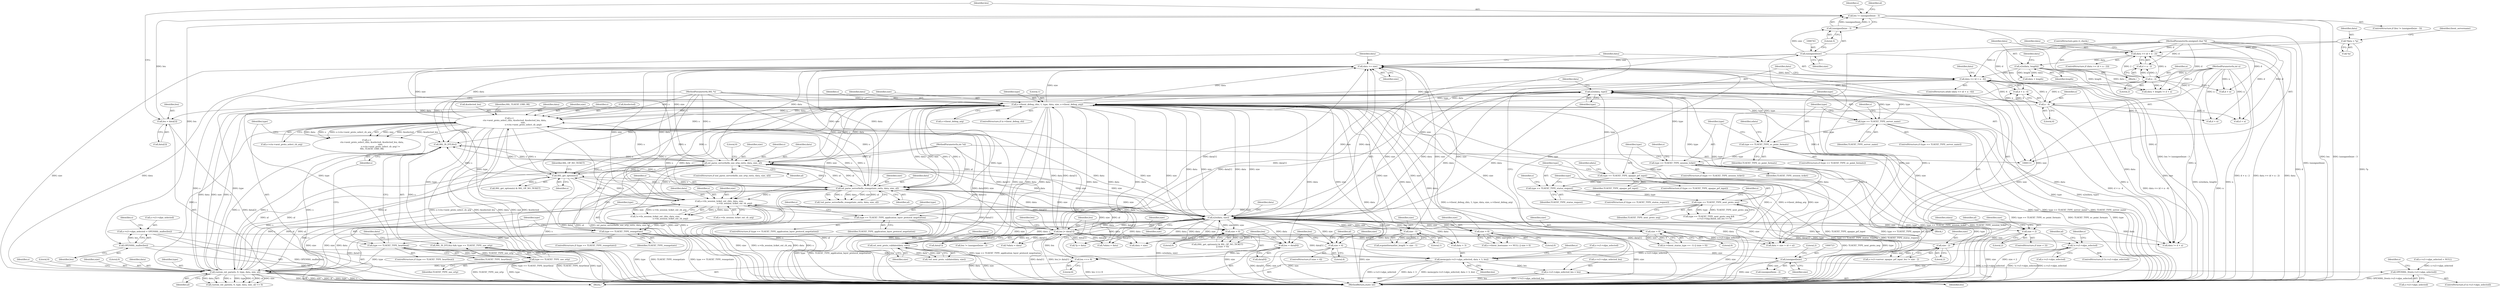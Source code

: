 digraph "1_openssl_a004e72b95835136d3f1ea90517f706c24c03da7_4@pointer" {
"1000765" [label="(Call,s->s3->alpn_selected = OPENSSL_malloc(len))"];
"1000771" [label="(Call,OPENSSL_malloc(len))"];
"1000739" [label="(Call,len != (unsigned)size - 3)"];
"1000733" [label="(Call,len = data[2])"];
"1000231" [label="(Call,s->tlsext_debug_cb(s, 1, type, data, size, s->tlsext_debug_arg))"];
"1000616" [label="(Call,s->\n                ctx->next_proto_select_cb(s, &selected, &selected_len, data,\n                                          size,\n                                          s->ctx->next_proto_select_cb_arg))"];
"1000869" [label="(Call,ssl_parse_serverhello_use_srtp_ext(s, data, size, al))"];
"1000862" [label="(Call,SSL_IS_DTLS(s))"];
"1000415" [label="(Call,SSL_get_options(s))"];
"1000812" [label="(Call,ssl_parse_serverhello_renegotiate_ext(s, data, size, al))"];
"1000879" [label="(Call,custom_ext_parse(s, 0, type, data, size, al))"];
"1000114" [label="(MethodParameterIn,SSL *s)"];
"1000864" [label="(Call,type == TLSEXT_TYPE_use_srtp)"];
"1000824" [label="(Call,type == TLSEXT_TYPE_heartbeat)"];
"1000806" [label="(Call,type == TLSEXT_TYPE_renegotiate)"];
"1000675" [label="(Call,type == TLSEXT_TYPE_application_layer_protocol_negotiation)"];
"1000572" [label="(Call,type == TLSEXT_TYPE_next_proto_neg)"];
"1000542" [label="(Call,type == TLSEXT_TYPE_status_request)"];
"1000435" [label="(Call,type == TLSEXT_TYPE_opaque_prf_input)"];
"1000388" [label="(Call,type == TLSEXT_TYPE_session_ticket)"];
"1000267" [label="(Call,type == TLSEXT_TYPE_ec_point_formats)"];
"1000241" [label="(Call,type == TLSEXT_TYPE_server_name)"];
"1000212" [label="(Call,n2s(data, type))"];
"1000204" [label="(Call,data <= (d + n - 4))"];
"1000889" [label="(Call,data += size)"];
"1000284" [label="(Call,size - 1)"];
"1000215" [label="(Call,n2s(data, size))"];
"1000713" [label="(Call,len |= data[1])"];
"1000710" [label="(Call,len <<= 8)"];
"1000705" [label="(Call,len = data[0])"];
"1000252" [label="(Call,size > 0)"];
"1000742" [label="(Call,(unsigned)size)"];
"1000722" [label="(Call,(unsigned)size)"];
"1000695" [label="(Call,size < 4)"];
"1000398" [label="(Call,s->tls_session_ticket_ext_cb(s, data, size,\n                                              s->tls_session_ticket_ext_cb_arg))"];
"1000554" [label="(Call,size > 0)"];
"1000418" [label="(Call,size > 0)"];
"1000468" [label="(Call,size - 2)"];
"1000444" [label="(Call,size < 2)"];
"1000185" [label="(Call,n2s(data, length))"];
"1000177" [label="(Call,data >= (d + n - 2))"];
"1000124" [label="(Call,*data = *p)"];
"1000116" [label="(MethodParameterIn,unsigned char *d)"];
"1000181" [label="(Call,n - 2)"];
"1000117" [label="(MethodParameterIn,int n)"];
"1000208" [label="(Call,n - 4)"];
"1000118" [label="(MethodParameterIn,int *al)"];
"1000604" [label="(Call,ssl_next_proto_validate(data, size))"];
"1000741" [label="(Call,(unsigned)size - 3)"];
"1000774" [label="(Call,!s->s3->alpn_selected)"];
"1000787" [label="(Call,memcpy(s->s3->alpn_selected, data + 3, len))"];
"1000759" [label="(Call,OPENSSL_free(s->s3->alpn_selected))"];
"1000797" [label="(Call,s->s3->alpn_selected_len = len)"];
"1000203" [label="(ControlStructure,while (data <= (d + n - 4)))"];
"1000830" [label="(Identifier,data)"];
"1000468" [label="(Call,size - 2)"];
"1000571" [label="(Call,type == TLSEXT_TYPE_next_proto_neg &&\n                 s->s3->tmp.finish_md_len == 0)"];
"1000246" [label="(Call,s->tlsext_hostname == NULL || size > 0)"];
"1000739" [label="(Call,len != (unsigned)size - 3)"];
"1000616" [label="(Call,s->\n                ctx->next_proto_select_cb(s, &selected, &selected_len, data,\n                                          size,\n                                          s->ctx->next_proto_select_cb_arg))"];
"1000861" [label="(Call,SSL_IS_DTLS(s) && type == TLSEXT_TYPE_use_srtp)"];
"1000232" [label="(Identifier,s)"];
"1000808" [label="(Identifier,TLSEXT_TYPE_renegotiate)"];
"1000415" [label="(Call,SSL_get_options(s))"];
"1000733" [label="(Call,len = data[2])"];
"1000885" [label="(Identifier,al)"];
"1000777" [label="(Identifier,s)"];
"1000555" [label="(Identifier,size)"];
"1000252" [label="(Call,size > 0)"];
"1000878" [label="(Call,custom_ext_parse(s, 0, type, data, size, al) <= 0)"];
"1000872" [label="(Identifier,size)"];
"1000798" [label="(Call,s->s3->alpn_selected_len)"];
"1000126" [label="(Call,*p)"];
"1000204" [label="(Call,data <= (d + n - 4))"];
"1000213" [label="(Identifier,data)"];
"1000417" [label="(Identifier,SSL_OP_NO_TICKET)"];
"1000715" [label="(Call,data[1])"];
"1000676" [label="(Identifier,type)"];
"1000243" [label="(Identifier,TLSEXT_TYPE_server_name)"];
"1000215" [label="(Call,n2s(data, size))"];
"1000389" [label="(Identifier,type)"];
"1000745" [label="(Literal,3)"];
"1000282" [label="(Call,ecpointformatlist_length != size - 1)"];
"1000766" [label="(Call,s->s3->alpn_selected)"];
"1000470" [label="(Literal,2)"];
"1000797" [label="(Call,s->s3->alpn_selected_len = len)"];
"1000866" [label="(Identifier,TLSEXT_TYPE_use_srtp)"];
"1000455" [label="(Identifier,sdata)"];
"1000868" [label="(ControlStructure,if (ssl_parse_serverhello_use_srtp_ext(s, data, size, al)))"];
"1000572" [label="(Call,type == TLSEXT_TYPE_next_proto_neg)"];
"1000390" [label="(Identifier,TLSEXT_TYPE_session_ticket)"];
"1000719" [label="(Call,len != (unsigned)size - 2)"];
"1000397" [label="(Call,!s->tls_session_ticket_ext_cb(s, data, size,\n                                              s->tls_session_ticket_ext_cb_arg))"];
"1000604" [label="(Call,ssl_next_proto_validate(data, size))"];
"1000713" [label="(Call,len |= data[1])"];
"1000775" [label="(Call,s->s3->alpn_selected)"];
"1000446" [label="(Literal,2)"];
"1000793" [label="(Call,data + 3)"];
"1000891" [label="(Identifier,size)"];
"1000462" [label="(Call,s->s3->server_opaque_prf_input_len != size - 2)"];
"1000547" [label="(Call,(s->tlsext_status_type == -1) || (size > 0))"];
"1000269" [label="(Identifier,TLSEXT_TYPE_ec_point_formats)"];
"1000620" [label="(Call,&selected_len)"];
"1000268" [label="(Identifier,type)"];
"1000721" [label="(Call,(unsigned)size - 2)"];
"1000744" [label="(Identifier,size)"];
"1000114" [label="(MethodParameterIn,SSL *s)"];
"1000714" [label="(Identifier,len)"];
"1000550" [label="(Identifier,s)"];
"1000995" [label="(MethodReturn,static int)"];
"1000183" [label="(Literal,2)"];
"1000284" [label="(Call,size - 1)"];
"1000823" [label="(ControlStructure,if (type == TLSEXT_TYPE_heartbeat))"];
"1000889" [label="(Call,data += size)"];
"1000880" [label="(Identifier,s)"];
"1000712" [label="(Literal,8)"];
"1000176" [label="(ControlStructure,if (data >= (d + n - 2)))"];
"1000815" [label="(Identifier,size)"];
"1000740" [label="(Identifier,len)"];
"1000806" [label="(Call,type == TLSEXT_TYPE_renegotiate)"];
"1000574" [label="(Identifier,TLSEXT_TYPE_next_proto_neg)"];
"1000814" [label="(Identifier,data)"];
"1000206" [label="(Call,d + n - 4)"];
"1000811" [label="(Call,!ssl_parse_serverhello_renegotiate_ext(s, data, size, al))"];
"1000402" [label="(Call,s->tls_session_ticket_ext_cb_arg)"];
"1000400" [label="(Identifier,data)"];
"1000223" [label="(Call,d + n)"];
"1000707" [label="(Call,data[0])"];
"1000440" [label="(Call,*sdata = data)"];
"1000864" [label="(Call,type == TLSEXT_TYPE_use_srtp)"];
"1000235" [label="(Identifier,data)"];
"1000395" [label="(Identifier,s)"];
"1000742" [label="(Call,(unsigned)size)"];
"1000870" [label="(Identifier,s)"];
"1000125" [label="(Identifier,data)"];
"1000237" [label="(Call,s->tlsext_debug_arg)"];
"1000684" [label="(Identifier,s)"];
"1000221" [label="(Identifier,data)"];
"1000543" [label="(Identifier,type)"];
"1000179" [label="(Call,d + n - 2)"];
"1000768" [label="(Identifier,s)"];
"1000273" [label="(Identifier,sdata)"];
"1000629" [label="(Identifier,SSL_TLSEXT_ERR_OK)"];
"1000387" [label="(ControlStructure,if (type == TLSEXT_TYPE_session_ticket))"];
"1000701" [label="(Identifier,al)"];
"1000119" [label="(Block,)"];
"1000124" [label="(Call,*data = *p)"];
"1000469" [label="(Identifier,size)"];
"1000725" [label="(Literal,2)"];
"1000177" [label="(Call,data >= (d + n - 2))"];
"1000220" [label="(Call,data + size)"];
"1000434" [label="(ControlStructure,if (type == TLSEXT_TYPE_opaque_prf_input))"];
"1000388" [label="(Call,type == TLSEXT_TYPE_session_ticket)"];
"1000249" [label="(Identifier,s)"];
"1000217" [label="(Identifier,size)"];
"1000695" [label="(Call,size < 4)"];
"1000435" [label="(Call,type == TLSEXT_TYPE_opaque_prf_input)"];
"1000759" [label="(Call,OPENSSL_free(s->s3->alpn_selected))"];
"1000181" [label="(Call,n - 2)"];
"1000894" [label="(Identifier,data)"];
"1000890" [label="(Identifier,data)"];
"1000542" [label="(Call,type == TLSEXT_TYPE_status_request)"];
"1000869" [label="(Call,ssl_parse_serverhello_use_srtp_ext(s, data, size, al))"];
"1000773" [label="(ControlStructure,if (!s->s3->alpn_selected))"];
"1000862" [label="(Call,SSL_IS_DTLS(s))"];
"1000774" [label="(Call,!s->s3->alpn_selected)"];
"1000236" [label="(Identifier,size)"];
"1000286" [label="(Literal,1)"];
"1000267" [label="(Call,type == TLSEXT_TYPE_ec_point_formats)"];
"1000741" [label="(Call,(unsigned)size - 3)"];
"1000443" [label="(ControlStructure,if (size < 2))"];
"1000603" [label="(Call,!ssl_next_proto_validate(data, size))"];
"1000418" [label="(Call,size > 0)"];
"1000886" [label="(Literal,0)"];
"1000807" [label="(Identifier,type)"];
"1000191" [label="(Identifier,data)"];
"1000622" [label="(Identifier,data)"];
"1000450" [label="(Identifier,al)"];
"1000738" [label="(ControlStructure,if (len != (unsigned)size - 3))"];
"1000210" [label="(Literal,4)"];
"1000219" [label="(Call,data + size > (d + n))"];
"1000399" [label="(Identifier,s)"];
"1000760" [label="(Call,s->s3->alpn_selected)"];
"1000623" [label="(Identifier,size)"];
"1000816" [label="(Identifier,al)"];
"1000825" [label="(Identifier,type)"];
"1000710" [label="(Call,len <<= 8)"];
"1000116" [label="(MethodParameterIn,unsigned char *d)"];
"1000285" [label="(Identifier,size)"];
"1000765" [label="(Call,s->s3->alpn_selected = OPENSSL_malloc(len))"];
"1000705" [label="(Call,len = data[0])"];
"1000674" [label="(ControlStructure,if (type == TLSEXT_TYPE_application_layer_protocol_negotiation))"];
"1000401" [label="(Identifier,size)"];
"1000398" [label="(Call,s->tls_session_ticket_ext_cb(s, data, size,\n                                              s->tls_session_ticket_ext_cb_arg))"];
"1000184" [label="(ControlStructure,goto ri_check;)"];
"1000871" [label="(Identifier,data)"];
"1000231" [label="(Call,s->tlsext_debug_cb(s, 1, type, data, size, s->tlsext_debug_arg))"];
"1000893" [label="(Call,data != d + n)"];
"1000675" [label="(Call,type == TLSEXT_TYPE_application_layer_protocol_negotiation)"];
"1000722" [label="(Call,(unsigned)size)"];
"1000208" [label="(Call,n - 4)"];
"1000884" [label="(Identifier,size)"];
"1000254" [label="(Literal,0)"];
"1000437" [label="(Identifier,TLSEXT_TYPE_opaque_prf_input)"];
"1000234" [label="(Identifier,type)"];
"1000790" [label="(Identifier,s)"];
"1000756" [label="(Identifier,s)"];
"1000117" [label="(MethodParameterIn,int n)"];
"1000182" [label="(Identifier,n)"];
"1000211" [label="(Block,)"];
"1000209" [label="(Identifier,n)"];
"1000881" [label="(Literal,0)"];
"1000414" [label="(Call,SSL_get_options(s) & SSL_OP_NO_TICKET)"];
"1000875" [label="(Literal,0)"];
"1000697" [label="(Literal,4)"];
"1000606" [label="(Identifier,size)"];
"1000617" [label="(Identifier,s)"];
"1000419" [label="(Identifier,size)"];
"1000579" [label="(Identifier,s)"];
"1000118" [label="(MethodParameterIn,int *al)"];
"1000544" [label="(Identifier,TLSEXT_TYPE_status_request)"];
"1000803" [label="(Identifier,len)"];
"1000735" [label="(Call,data[2])"];
"1000678" [label="(Block,)"];
"1000193" [label="(Call,d + n)"];
"1000883" [label="(Identifier,data)"];
"1000186" [label="(Identifier,data)"];
"1000771" [label="(Call,OPENSSL_malloc(len))"];
"1000556" [label="(Literal,0)"];
"1000205" [label="(Identifier,data)"];
"1000190" [label="(Call,data + length)"];
"1000178" [label="(Identifier,data)"];
"1000624" [label="(Call,s->ctx->next_proto_select_cb_arg)"];
"1000824" [label="(Call,type == TLSEXT_TYPE_heartbeat)"];
"1000805" [label="(ControlStructure,if (type == TLSEXT_TYPE_renegotiate))"];
"1000706" [label="(Identifier,len)"];
"1000216" [label="(Identifier,data)"];
"1000233" [label="(Literal,1)"];
"1000130" [label="(Identifier,tlsext_servername)"];
"1000720" [label="(Identifier,len)"];
"1000444" [label="(Call,size < 2)"];
"1000863" [label="(Identifier,s)"];
"1000554" [label="(Call,size > 0)"];
"1000826" [label="(Identifier,TLSEXT_TYPE_heartbeat)"];
"1000961" [label="(Call,*p = data)"];
"1000787" [label="(Call,memcpy(s->s3->alpn_selected, data + 3, len))"];
"1000240" [label="(ControlStructure,if (type == TLSEXT_TYPE_server_name))"];
"1000161" [label="(Call,s->s3->alpn_selected = NULL)"];
"1000605" [label="(Identifier,data)"];
"1000416" [label="(Identifier,s)"];
"1000185" [label="(Call,n2s(data, length))"];
"1000441" [label="(Identifier,sdata)"];
"1000865" [label="(Identifier,type)"];
"1000724" [label="(Identifier,size)"];
"1000573" [label="(Identifier,type)"];
"1000812" [label="(Call,ssl_parse_serverhello_renegotiate_ext(s, data, size, al))"];
"1000242" [label="(Identifier,type)"];
"1000189" [label="(Call,data + length != d + n)"];
"1000800" [label="(Identifier,s)"];
"1000749" [label="(Identifier,al)"];
"1000227" [label="(ControlStructure,if (s->tlsext_debug_cb))"];
"1000241" [label="(Call,type == TLSEXT_TYPE_server_name)"];
"1000711" [label="(Identifier,len)"];
"1000882" [label="(Identifier,type)"];
"1000541" [label="(ControlStructure,if (type == TLSEXT_TYPE_status_request))"];
"1000615" [label="(Call,s->\n                ctx->next_proto_select_cb(s, &selected, &selected_len, data,\n                                          size,\n                                          s->ctx->next_proto_select_cb_arg) !=\n                SSL_TLSEXT_ERR_OK)"];
"1000212" [label="(Call,n2s(data, type))"];
"1000677" [label="(Identifier,TLSEXT_TYPE_application_layer_protocol_negotiation)"];
"1000253" [label="(Identifier,size)"];
"1000413" [label="(Call,(SSL_get_options(s) & SSL_OP_NO_TICKET)\n                || (size > 0))"];
"1000694" [label="(ControlStructure,if (size < 4))"];
"1000813" [label="(Identifier,s)"];
"1000272" [label="(Call,*sdata = data)"];
"1000879" [label="(Call,custom_ext_parse(s, 0, type, data, size, al))"];
"1000734" [label="(Identifier,len)"];
"1000618" [label="(Call,&selected)"];
"1000445" [label="(Identifier,size)"];
"1000783" [label="(Identifier,al)"];
"1000753" [label="(ControlStructure,if (s->s3->alpn_selected))"];
"1000873" [label="(Identifier,al)"];
"1000266" [label="(ControlStructure,if (type == TLSEXT_TYPE_ec_point_formats))"];
"1000214" [label="(Identifier,type)"];
"1000895" [label="(Call,d + n)"];
"1000696" [label="(Identifier,size)"];
"1000772" [label="(Identifier,len)"];
"1000420" [label="(Literal,0)"];
"1000187" [label="(Identifier,length)"];
"1000796" [label="(Identifier,len)"];
"1000436" [label="(Identifier,type)"];
"1000788" [label="(Call,s->s3->alpn_selected)"];
"1000765" -> "1000678"  [label="AST: "];
"1000765" -> "1000771"  [label="CFG: "];
"1000766" -> "1000765"  [label="AST: "];
"1000771" -> "1000765"  [label="AST: "];
"1000777" -> "1000765"  [label="CFG: "];
"1000765" -> "1000995"  [label="DDG: OPENSSL_malloc(len)"];
"1000771" -> "1000765"  [label="DDG: len"];
"1000765" -> "1000774"  [label="DDG: s->s3->alpn_selected"];
"1000771" -> "1000772"  [label="CFG: "];
"1000772" -> "1000771"  [label="AST: "];
"1000771" -> "1000995"  [label="DDG: len"];
"1000739" -> "1000771"  [label="DDG: len"];
"1000771" -> "1000787"  [label="DDG: len"];
"1000739" -> "1000738"  [label="AST: "];
"1000739" -> "1000741"  [label="CFG: "];
"1000740" -> "1000739"  [label="AST: "];
"1000741" -> "1000739"  [label="AST: "];
"1000749" -> "1000739"  [label="CFG: "];
"1000756" -> "1000739"  [label="CFG: "];
"1000739" -> "1000995"  [label="DDG: len != (unsigned)size - 3"];
"1000739" -> "1000995"  [label="DDG: len"];
"1000739" -> "1000995"  [label="DDG: (unsigned)size - 3"];
"1000733" -> "1000739"  [label="DDG: len"];
"1000741" -> "1000739"  [label="DDG: (unsigned)size"];
"1000741" -> "1000739"  [label="DDG: 3"];
"1000733" -> "1000678"  [label="AST: "];
"1000733" -> "1000735"  [label="CFG: "];
"1000734" -> "1000733"  [label="AST: "];
"1000735" -> "1000733"  [label="AST: "];
"1000740" -> "1000733"  [label="CFG: "];
"1000733" -> "1000995"  [label="DDG: data[2]"];
"1000231" -> "1000733"  [label="DDG: data"];
"1000231" -> "1000227"  [label="AST: "];
"1000231" -> "1000237"  [label="CFG: "];
"1000232" -> "1000231"  [label="AST: "];
"1000233" -> "1000231"  [label="AST: "];
"1000234" -> "1000231"  [label="AST: "];
"1000235" -> "1000231"  [label="AST: "];
"1000236" -> "1000231"  [label="AST: "];
"1000237" -> "1000231"  [label="AST: "];
"1000242" -> "1000231"  [label="CFG: "];
"1000231" -> "1000995"  [label="DDG: s->tlsext_debug_arg"];
"1000231" -> "1000995"  [label="DDG: size"];
"1000231" -> "1000995"  [label="DDG: data"];
"1000231" -> "1000995"  [label="DDG: s->tlsext_debug_cb(s, 1, type, data, size, s->tlsext_debug_arg)"];
"1000231" -> "1000995"  [label="DDG: s"];
"1000231" -> "1000204"  [label="DDG: data"];
"1000231" -> "1000212"  [label="DDG: data"];
"1000231" -> "1000215"  [label="DDG: data"];
"1000231" -> "1000215"  [label="DDG: size"];
"1000231" -> "1000219"  [label="DDG: data"];
"1000231" -> "1000220"  [label="DDG: data"];
"1000616" -> "1000231"  [label="DDG: s"];
"1000869" -> "1000231"  [label="DDG: s"];
"1000415" -> "1000231"  [label="DDG: s"];
"1000812" -> "1000231"  [label="DDG: s"];
"1000879" -> "1000231"  [label="DDG: s"];
"1000114" -> "1000231"  [label="DDG: s"];
"1000212" -> "1000231"  [label="DDG: type"];
"1000713" -> "1000231"  [label="DDG: data[1]"];
"1000215" -> "1000231"  [label="DDG: data"];
"1000215" -> "1000231"  [label="DDG: size"];
"1000231" -> "1000241"  [label="DDG: type"];
"1000231" -> "1000252"  [label="DDG: size"];
"1000231" -> "1000272"  [label="DDG: data"];
"1000231" -> "1000284"  [label="DDG: size"];
"1000231" -> "1000398"  [label="DDG: s"];
"1000231" -> "1000398"  [label="DDG: data"];
"1000231" -> "1000398"  [label="DDG: size"];
"1000231" -> "1000415"  [label="DDG: s"];
"1000231" -> "1000418"  [label="DDG: size"];
"1000231" -> "1000440"  [label="DDG: data"];
"1000231" -> "1000444"  [label="DDG: size"];
"1000231" -> "1000554"  [label="DDG: size"];
"1000231" -> "1000604"  [label="DDG: data"];
"1000231" -> "1000604"  [label="DDG: size"];
"1000231" -> "1000616"  [label="DDG: s"];
"1000231" -> "1000616"  [label="DDG: data"];
"1000231" -> "1000695"  [label="DDG: size"];
"1000231" -> "1000705"  [label="DDG: data"];
"1000231" -> "1000713"  [label="DDG: data"];
"1000231" -> "1000787"  [label="DDG: data"];
"1000231" -> "1000793"  [label="DDG: data"];
"1000231" -> "1000812"  [label="DDG: s"];
"1000231" -> "1000812"  [label="DDG: data"];
"1000231" -> "1000812"  [label="DDG: size"];
"1000231" -> "1000862"  [label="DDG: s"];
"1000231" -> "1000869"  [label="DDG: data"];
"1000231" -> "1000869"  [label="DDG: size"];
"1000231" -> "1000879"  [label="DDG: data"];
"1000231" -> "1000879"  [label="DDG: size"];
"1000231" -> "1000889"  [label="DDG: size"];
"1000231" -> "1000889"  [label="DDG: data"];
"1000231" -> "1000893"  [label="DDG: data"];
"1000231" -> "1000961"  [label="DDG: data"];
"1000616" -> "1000615"  [label="AST: "];
"1000616" -> "1000624"  [label="CFG: "];
"1000617" -> "1000616"  [label="AST: "];
"1000618" -> "1000616"  [label="AST: "];
"1000620" -> "1000616"  [label="AST: "];
"1000622" -> "1000616"  [label="AST: "];
"1000623" -> "1000616"  [label="AST: "];
"1000624" -> "1000616"  [label="AST: "];
"1000629" -> "1000616"  [label="CFG: "];
"1000616" -> "1000995"  [label="DDG: data"];
"1000616" -> "1000995"  [label="DDG: size"];
"1000616" -> "1000995"  [label="DDG: &selected"];
"1000616" -> "1000995"  [label="DDG: s"];
"1000616" -> "1000995"  [label="DDG: s->ctx->next_proto_select_cb_arg"];
"1000616" -> "1000995"  [label="DDG: &selected_len"];
"1000616" -> "1000215"  [label="DDG: size"];
"1000616" -> "1000398"  [label="DDG: s"];
"1000616" -> "1000415"  [label="DDG: s"];
"1000616" -> "1000615"  [label="DDG: size"];
"1000616" -> "1000615"  [label="DDG: &selected"];
"1000616" -> "1000615"  [label="DDG: &selected_len"];
"1000616" -> "1000615"  [label="DDG: data"];
"1000616" -> "1000615"  [label="DDG: s"];
"1000616" -> "1000615"  [label="DDG: s->ctx->next_proto_select_cb_arg"];
"1000869" -> "1000616"  [label="DDG: s"];
"1000415" -> "1000616"  [label="DDG: s"];
"1000812" -> "1000616"  [label="DDG: s"];
"1000879" -> "1000616"  [label="DDG: s"];
"1000114" -> "1000616"  [label="DDG: s"];
"1000604" -> "1000616"  [label="DDG: data"];
"1000604" -> "1000616"  [label="DDG: size"];
"1000713" -> "1000616"  [label="DDG: data[1]"];
"1000215" -> "1000616"  [label="DDG: data"];
"1000616" -> "1000812"  [label="DDG: s"];
"1000616" -> "1000862"  [label="DDG: s"];
"1000616" -> "1000889"  [label="DDG: size"];
"1000616" -> "1000889"  [label="DDG: data"];
"1000869" -> "1000868"  [label="AST: "];
"1000869" -> "1000873"  [label="CFG: "];
"1000870" -> "1000869"  [label="AST: "];
"1000871" -> "1000869"  [label="AST: "];
"1000872" -> "1000869"  [label="AST: "];
"1000873" -> "1000869"  [label="AST: "];
"1000875" -> "1000869"  [label="CFG: "];
"1000890" -> "1000869"  [label="CFG: "];
"1000869" -> "1000995"  [label="DDG: size"];
"1000869" -> "1000995"  [label="DDG: s"];
"1000869" -> "1000995"  [label="DDG: data"];
"1000869" -> "1000995"  [label="DDG: al"];
"1000869" -> "1000995"  [label="DDG: ssl_parse_serverhello_use_srtp_ext(s, data, size, al)"];
"1000869" -> "1000215"  [label="DDG: size"];
"1000869" -> "1000398"  [label="DDG: s"];
"1000869" -> "1000415"  [label="DDG: s"];
"1000869" -> "1000812"  [label="DDG: s"];
"1000869" -> "1000812"  [label="DDG: al"];
"1000869" -> "1000862"  [label="DDG: s"];
"1000862" -> "1000869"  [label="DDG: s"];
"1000114" -> "1000869"  [label="DDG: s"];
"1000713" -> "1000869"  [label="DDG: data[1]"];
"1000215" -> "1000869"  [label="DDG: data"];
"1000215" -> "1000869"  [label="DDG: size"];
"1000812" -> "1000869"  [label="DDG: al"];
"1000879" -> "1000869"  [label="DDG: al"];
"1000118" -> "1000869"  [label="DDG: al"];
"1000869" -> "1000879"  [label="DDG: al"];
"1000869" -> "1000889"  [label="DDG: size"];
"1000869" -> "1000889"  [label="DDG: data"];
"1000862" -> "1000861"  [label="AST: "];
"1000862" -> "1000863"  [label="CFG: "];
"1000863" -> "1000862"  [label="AST: "];
"1000865" -> "1000862"  [label="CFG: "];
"1000861" -> "1000862"  [label="CFG: "];
"1000862" -> "1000861"  [label="DDG: s"];
"1000415" -> "1000862"  [label="DDG: s"];
"1000812" -> "1000862"  [label="DDG: s"];
"1000879" -> "1000862"  [label="DDG: s"];
"1000114" -> "1000862"  [label="DDG: s"];
"1000862" -> "1000879"  [label="DDG: s"];
"1000415" -> "1000414"  [label="AST: "];
"1000415" -> "1000416"  [label="CFG: "];
"1000416" -> "1000415"  [label="AST: "];
"1000417" -> "1000415"  [label="CFG: "];
"1000415" -> "1000995"  [label="DDG: s"];
"1000415" -> "1000398"  [label="DDG: s"];
"1000415" -> "1000414"  [label="DDG: s"];
"1000812" -> "1000415"  [label="DDG: s"];
"1000879" -> "1000415"  [label="DDG: s"];
"1000398" -> "1000415"  [label="DDG: s"];
"1000114" -> "1000415"  [label="DDG: s"];
"1000415" -> "1000812"  [label="DDG: s"];
"1000812" -> "1000811"  [label="AST: "];
"1000812" -> "1000816"  [label="CFG: "];
"1000813" -> "1000812"  [label="AST: "];
"1000814" -> "1000812"  [label="AST: "];
"1000815" -> "1000812"  [label="AST: "];
"1000816" -> "1000812"  [label="AST: "];
"1000811" -> "1000812"  [label="CFG: "];
"1000812" -> "1000995"  [label="DDG: al"];
"1000812" -> "1000995"  [label="DDG: data"];
"1000812" -> "1000995"  [label="DDG: size"];
"1000812" -> "1000995"  [label="DDG: s"];
"1000812" -> "1000215"  [label="DDG: size"];
"1000812" -> "1000398"  [label="DDG: s"];
"1000812" -> "1000811"  [label="DDG: s"];
"1000812" -> "1000811"  [label="DDG: data"];
"1000812" -> "1000811"  [label="DDG: size"];
"1000812" -> "1000811"  [label="DDG: al"];
"1000879" -> "1000812"  [label="DDG: s"];
"1000879" -> "1000812"  [label="DDG: al"];
"1000114" -> "1000812"  [label="DDG: s"];
"1000713" -> "1000812"  [label="DDG: data[1]"];
"1000215" -> "1000812"  [label="DDG: data"];
"1000215" -> "1000812"  [label="DDG: size"];
"1000118" -> "1000812"  [label="DDG: al"];
"1000812" -> "1000879"  [label="DDG: al"];
"1000812" -> "1000889"  [label="DDG: size"];
"1000812" -> "1000889"  [label="DDG: data"];
"1000879" -> "1000878"  [label="AST: "];
"1000879" -> "1000885"  [label="CFG: "];
"1000880" -> "1000879"  [label="AST: "];
"1000881" -> "1000879"  [label="AST: "];
"1000882" -> "1000879"  [label="AST: "];
"1000883" -> "1000879"  [label="AST: "];
"1000884" -> "1000879"  [label="AST: "];
"1000885" -> "1000879"  [label="AST: "];
"1000886" -> "1000879"  [label="CFG: "];
"1000879" -> "1000995"  [label="DDG: data"];
"1000879" -> "1000995"  [label="DDG: size"];
"1000879" -> "1000995"  [label="DDG: al"];
"1000879" -> "1000995"  [label="DDG: type"];
"1000879" -> "1000995"  [label="DDG: s"];
"1000879" -> "1000212"  [label="DDG: type"];
"1000879" -> "1000215"  [label="DDG: size"];
"1000879" -> "1000398"  [label="DDG: s"];
"1000879" -> "1000878"  [label="DDG: s"];
"1000879" -> "1000878"  [label="DDG: type"];
"1000879" -> "1000878"  [label="DDG: 0"];
"1000879" -> "1000878"  [label="DDG: al"];
"1000879" -> "1000878"  [label="DDG: size"];
"1000879" -> "1000878"  [label="DDG: data"];
"1000114" -> "1000879"  [label="DDG: s"];
"1000864" -> "1000879"  [label="DDG: type"];
"1000824" -> "1000879"  [label="DDG: type"];
"1000713" -> "1000879"  [label="DDG: data[1]"];
"1000215" -> "1000879"  [label="DDG: data"];
"1000215" -> "1000879"  [label="DDG: size"];
"1000118" -> "1000879"  [label="DDG: al"];
"1000879" -> "1000889"  [label="DDG: size"];
"1000879" -> "1000889"  [label="DDG: data"];
"1000114" -> "1000113"  [label="AST: "];
"1000114" -> "1000995"  [label="DDG: s"];
"1000114" -> "1000398"  [label="DDG: s"];
"1000864" -> "1000861"  [label="AST: "];
"1000864" -> "1000866"  [label="CFG: "];
"1000865" -> "1000864"  [label="AST: "];
"1000866" -> "1000864"  [label="AST: "];
"1000861" -> "1000864"  [label="CFG: "];
"1000864" -> "1000995"  [label="DDG: TLSEXT_TYPE_use_srtp"];
"1000864" -> "1000995"  [label="DDG: type"];
"1000864" -> "1000212"  [label="DDG: type"];
"1000864" -> "1000861"  [label="DDG: type"];
"1000864" -> "1000861"  [label="DDG: TLSEXT_TYPE_use_srtp"];
"1000824" -> "1000864"  [label="DDG: type"];
"1000824" -> "1000823"  [label="AST: "];
"1000824" -> "1000826"  [label="CFG: "];
"1000825" -> "1000824"  [label="AST: "];
"1000826" -> "1000824"  [label="AST: "];
"1000830" -> "1000824"  [label="CFG: "];
"1000863" -> "1000824"  [label="CFG: "];
"1000824" -> "1000995"  [label="DDG: type == TLSEXT_TYPE_heartbeat"];
"1000824" -> "1000995"  [label="DDG: TLSEXT_TYPE_heartbeat"];
"1000824" -> "1000995"  [label="DDG: type"];
"1000824" -> "1000212"  [label="DDG: type"];
"1000806" -> "1000824"  [label="DDG: type"];
"1000806" -> "1000805"  [label="AST: "];
"1000806" -> "1000808"  [label="CFG: "];
"1000807" -> "1000806"  [label="AST: "];
"1000808" -> "1000806"  [label="AST: "];
"1000813" -> "1000806"  [label="CFG: "];
"1000825" -> "1000806"  [label="CFG: "];
"1000806" -> "1000995"  [label="DDG: type"];
"1000806" -> "1000995"  [label="DDG: TLSEXT_TYPE_renegotiate"];
"1000806" -> "1000995"  [label="DDG: type == TLSEXT_TYPE_renegotiate"];
"1000806" -> "1000212"  [label="DDG: type"];
"1000675" -> "1000806"  [label="DDG: type"];
"1000675" -> "1000674"  [label="AST: "];
"1000675" -> "1000677"  [label="CFG: "];
"1000676" -> "1000675"  [label="AST: "];
"1000677" -> "1000675"  [label="AST: "];
"1000684" -> "1000675"  [label="CFG: "];
"1000807" -> "1000675"  [label="CFG: "];
"1000675" -> "1000995"  [label="DDG: type"];
"1000675" -> "1000995"  [label="DDG: TLSEXT_TYPE_application_layer_protocol_negotiation"];
"1000675" -> "1000995"  [label="DDG: type == TLSEXT_TYPE_application_layer_protocol_negotiation"];
"1000675" -> "1000212"  [label="DDG: type"];
"1000572" -> "1000675"  [label="DDG: type"];
"1000572" -> "1000571"  [label="AST: "];
"1000572" -> "1000574"  [label="CFG: "];
"1000573" -> "1000572"  [label="AST: "];
"1000574" -> "1000572"  [label="AST: "];
"1000579" -> "1000572"  [label="CFG: "];
"1000571" -> "1000572"  [label="CFG: "];
"1000572" -> "1000995"  [label="DDG: TLSEXT_TYPE_next_proto_neg"];
"1000572" -> "1000995"  [label="DDG: type"];
"1000572" -> "1000212"  [label="DDG: type"];
"1000572" -> "1000571"  [label="DDG: type"];
"1000572" -> "1000571"  [label="DDG: TLSEXT_TYPE_next_proto_neg"];
"1000542" -> "1000572"  [label="DDG: type"];
"1000542" -> "1000541"  [label="AST: "];
"1000542" -> "1000544"  [label="CFG: "];
"1000543" -> "1000542"  [label="AST: "];
"1000544" -> "1000542"  [label="AST: "];
"1000550" -> "1000542"  [label="CFG: "];
"1000573" -> "1000542"  [label="CFG: "];
"1000542" -> "1000995"  [label="DDG: type"];
"1000542" -> "1000995"  [label="DDG: type == TLSEXT_TYPE_status_request"];
"1000542" -> "1000995"  [label="DDG: TLSEXT_TYPE_status_request"];
"1000542" -> "1000212"  [label="DDG: type"];
"1000435" -> "1000542"  [label="DDG: type"];
"1000435" -> "1000434"  [label="AST: "];
"1000435" -> "1000437"  [label="CFG: "];
"1000436" -> "1000435"  [label="AST: "];
"1000437" -> "1000435"  [label="AST: "];
"1000441" -> "1000435"  [label="CFG: "];
"1000543" -> "1000435"  [label="CFG: "];
"1000435" -> "1000995"  [label="DDG: type"];
"1000435" -> "1000995"  [label="DDG: TLSEXT_TYPE_opaque_prf_input"];
"1000435" -> "1000995"  [label="DDG: type == TLSEXT_TYPE_opaque_prf_input"];
"1000435" -> "1000212"  [label="DDG: type"];
"1000388" -> "1000435"  [label="DDG: type"];
"1000388" -> "1000387"  [label="AST: "];
"1000388" -> "1000390"  [label="CFG: "];
"1000389" -> "1000388"  [label="AST: "];
"1000390" -> "1000388"  [label="AST: "];
"1000395" -> "1000388"  [label="CFG: "];
"1000436" -> "1000388"  [label="CFG: "];
"1000388" -> "1000995"  [label="DDG: type"];
"1000388" -> "1000995"  [label="DDG: type == TLSEXT_TYPE_session_ticket"];
"1000388" -> "1000995"  [label="DDG: TLSEXT_TYPE_session_ticket"];
"1000388" -> "1000212"  [label="DDG: type"];
"1000267" -> "1000388"  [label="DDG: type"];
"1000267" -> "1000266"  [label="AST: "];
"1000267" -> "1000269"  [label="CFG: "];
"1000268" -> "1000267"  [label="AST: "];
"1000269" -> "1000267"  [label="AST: "];
"1000273" -> "1000267"  [label="CFG: "];
"1000389" -> "1000267"  [label="CFG: "];
"1000267" -> "1000995"  [label="DDG: TLSEXT_TYPE_ec_point_formats"];
"1000267" -> "1000995"  [label="DDG: type"];
"1000267" -> "1000995"  [label="DDG: type == TLSEXT_TYPE_ec_point_formats"];
"1000267" -> "1000212"  [label="DDG: type"];
"1000241" -> "1000267"  [label="DDG: type"];
"1000241" -> "1000240"  [label="AST: "];
"1000241" -> "1000243"  [label="CFG: "];
"1000242" -> "1000241"  [label="AST: "];
"1000243" -> "1000241"  [label="AST: "];
"1000249" -> "1000241"  [label="CFG: "];
"1000268" -> "1000241"  [label="CFG: "];
"1000241" -> "1000995"  [label="DDG: type"];
"1000241" -> "1000995"  [label="DDG: type == TLSEXT_TYPE_server_name"];
"1000241" -> "1000995"  [label="DDG: TLSEXT_TYPE_server_name"];
"1000241" -> "1000212"  [label="DDG: type"];
"1000212" -> "1000241"  [label="DDG: type"];
"1000212" -> "1000211"  [label="AST: "];
"1000212" -> "1000214"  [label="CFG: "];
"1000213" -> "1000212"  [label="AST: "];
"1000214" -> "1000212"  [label="AST: "];
"1000216" -> "1000212"  [label="CFG: "];
"1000212" -> "1000995"  [label="DDG: type"];
"1000212" -> "1000995"  [label="DDG: n2s(data, type)"];
"1000204" -> "1000212"  [label="DDG: data"];
"1000713" -> "1000212"  [label="DDG: data[1]"];
"1000215" -> "1000212"  [label="DDG: data"];
"1000212" -> "1000215"  [label="DDG: data"];
"1000204" -> "1000203"  [label="AST: "];
"1000204" -> "1000206"  [label="CFG: "];
"1000205" -> "1000204"  [label="AST: "];
"1000206" -> "1000204"  [label="AST: "];
"1000213" -> "1000204"  [label="CFG: "];
"1000894" -> "1000204"  [label="CFG: "];
"1000204" -> "1000995"  [label="DDG: d + n - 4"];
"1000204" -> "1000995"  [label="DDG: data <= (d + n - 4)"];
"1000889" -> "1000204"  [label="DDG: data"];
"1000713" -> "1000204"  [label="DDG: data[1]"];
"1000185" -> "1000204"  [label="DDG: data"];
"1000215" -> "1000204"  [label="DDG: data"];
"1000116" -> "1000204"  [label="DDG: d"];
"1000208" -> "1000204"  [label="DDG: n"];
"1000208" -> "1000204"  [label="DDG: 4"];
"1000204" -> "1000893"  [label="DDG: data"];
"1000889" -> "1000211"  [label="AST: "];
"1000889" -> "1000891"  [label="CFG: "];
"1000890" -> "1000889"  [label="AST: "];
"1000891" -> "1000889"  [label="AST: "];
"1000205" -> "1000889"  [label="CFG: "];
"1000889" -> "1000995"  [label="DDG: size"];
"1000284" -> "1000889"  [label="DDG: size"];
"1000252" -> "1000889"  [label="DDG: size"];
"1000742" -> "1000889"  [label="DDG: size"];
"1000398" -> "1000889"  [label="DDG: size"];
"1000398" -> "1000889"  [label="DDG: data"];
"1000554" -> "1000889"  [label="DDG: size"];
"1000418" -> "1000889"  [label="DDG: size"];
"1000468" -> "1000889"  [label="DDG: size"];
"1000215" -> "1000889"  [label="DDG: size"];
"1000215" -> "1000889"  [label="DDG: data"];
"1000713" -> "1000889"  [label="DDG: data[1]"];
"1000284" -> "1000282"  [label="AST: "];
"1000284" -> "1000286"  [label="CFG: "];
"1000285" -> "1000284"  [label="AST: "];
"1000286" -> "1000284"  [label="AST: "];
"1000282" -> "1000284"  [label="CFG: "];
"1000284" -> "1000995"  [label="DDG: size"];
"1000284" -> "1000215"  [label="DDG: size"];
"1000284" -> "1000282"  [label="DDG: size"];
"1000284" -> "1000282"  [label="DDG: 1"];
"1000215" -> "1000284"  [label="DDG: size"];
"1000215" -> "1000211"  [label="AST: "];
"1000215" -> "1000217"  [label="CFG: "];
"1000216" -> "1000215"  [label="AST: "];
"1000217" -> "1000215"  [label="AST: "];
"1000221" -> "1000215"  [label="CFG: "];
"1000215" -> "1000995"  [label="DDG: n2s(data, size)"];
"1000713" -> "1000215"  [label="DDG: data[1]"];
"1000252" -> "1000215"  [label="DDG: size"];
"1000742" -> "1000215"  [label="DDG: size"];
"1000398" -> "1000215"  [label="DDG: size"];
"1000554" -> "1000215"  [label="DDG: size"];
"1000418" -> "1000215"  [label="DDG: size"];
"1000468" -> "1000215"  [label="DDG: size"];
"1000215" -> "1000219"  [label="DDG: data"];
"1000215" -> "1000219"  [label="DDG: size"];
"1000215" -> "1000220"  [label="DDG: data"];
"1000215" -> "1000220"  [label="DDG: size"];
"1000215" -> "1000252"  [label="DDG: size"];
"1000215" -> "1000272"  [label="DDG: data"];
"1000215" -> "1000398"  [label="DDG: data"];
"1000215" -> "1000398"  [label="DDG: size"];
"1000215" -> "1000418"  [label="DDG: size"];
"1000215" -> "1000440"  [label="DDG: data"];
"1000215" -> "1000444"  [label="DDG: size"];
"1000215" -> "1000554"  [label="DDG: size"];
"1000215" -> "1000604"  [label="DDG: data"];
"1000215" -> "1000604"  [label="DDG: size"];
"1000215" -> "1000695"  [label="DDG: size"];
"1000215" -> "1000705"  [label="DDG: data"];
"1000215" -> "1000713"  [label="DDG: data"];
"1000215" -> "1000787"  [label="DDG: data"];
"1000215" -> "1000793"  [label="DDG: data"];
"1000215" -> "1000893"  [label="DDG: data"];
"1000215" -> "1000961"  [label="DDG: data"];
"1000713" -> "1000678"  [label="AST: "];
"1000713" -> "1000715"  [label="CFG: "];
"1000714" -> "1000713"  [label="AST: "];
"1000715" -> "1000713"  [label="AST: "];
"1000720" -> "1000713"  [label="CFG: "];
"1000713" -> "1000995"  [label="DDG: data[1]"];
"1000713" -> "1000995"  [label="DDG: len |= data[1]"];
"1000713" -> "1000219"  [label="DDG: data[1]"];
"1000713" -> "1000220"  [label="DDG: data[1]"];
"1000713" -> "1000272"  [label="DDG: data[1]"];
"1000713" -> "1000398"  [label="DDG: data[1]"];
"1000713" -> "1000440"  [label="DDG: data[1]"];
"1000713" -> "1000604"  [label="DDG: data[1]"];
"1000713" -> "1000705"  [label="DDG: data[1]"];
"1000710" -> "1000713"  [label="DDG: len"];
"1000713" -> "1000719"  [label="DDG: len"];
"1000713" -> "1000787"  [label="DDG: data[1]"];
"1000713" -> "1000793"  [label="DDG: data[1]"];
"1000713" -> "1000893"  [label="DDG: data[1]"];
"1000713" -> "1000961"  [label="DDG: data[1]"];
"1000710" -> "1000678"  [label="AST: "];
"1000710" -> "1000712"  [label="CFG: "];
"1000711" -> "1000710"  [label="AST: "];
"1000712" -> "1000710"  [label="AST: "];
"1000714" -> "1000710"  [label="CFG: "];
"1000710" -> "1000995"  [label="DDG: len <<= 8"];
"1000705" -> "1000710"  [label="DDG: len"];
"1000705" -> "1000678"  [label="AST: "];
"1000705" -> "1000707"  [label="CFG: "];
"1000706" -> "1000705"  [label="AST: "];
"1000707" -> "1000705"  [label="AST: "];
"1000711" -> "1000705"  [label="CFG: "];
"1000705" -> "1000995"  [label="DDG: data[0]"];
"1000252" -> "1000246"  [label="AST: "];
"1000252" -> "1000254"  [label="CFG: "];
"1000253" -> "1000252"  [label="AST: "];
"1000254" -> "1000252"  [label="AST: "];
"1000246" -> "1000252"  [label="CFG: "];
"1000252" -> "1000995"  [label="DDG: size"];
"1000252" -> "1000246"  [label="DDG: size"];
"1000252" -> "1000246"  [label="DDG: 0"];
"1000742" -> "1000741"  [label="AST: "];
"1000742" -> "1000744"  [label="CFG: "];
"1000743" -> "1000742"  [label="AST: "];
"1000744" -> "1000742"  [label="AST: "];
"1000745" -> "1000742"  [label="CFG: "];
"1000742" -> "1000995"  [label="DDG: size"];
"1000742" -> "1000741"  [label="DDG: size"];
"1000722" -> "1000742"  [label="DDG: size"];
"1000722" -> "1000721"  [label="AST: "];
"1000722" -> "1000724"  [label="CFG: "];
"1000723" -> "1000722"  [label="AST: "];
"1000724" -> "1000722"  [label="AST: "];
"1000725" -> "1000722"  [label="CFG: "];
"1000722" -> "1000995"  [label="DDG: size"];
"1000722" -> "1000721"  [label="DDG: size"];
"1000695" -> "1000722"  [label="DDG: size"];
"1000695" -> "1000694"  [label="AST: "];
"1000695" -> "1000697"  [label="CFG: "];
"1000696" -> "1000695"  [label="AST: "];
"1000697" -> "1000695"  [label="AST: "];
"1000701" -> "1000695"  [label="CFG: "];
"1000706" -> "1000695"  [label="CFG: "];
"1000695" -> "1000995"  [label="DDG: size < 4"];
"1000695" -> "1000995"  [label="DDG: size"];
"1000398" -> "1000397"  [label="AST: "];
"1000398" -> "1000402"  [label="CFG: "];
"1000399" -> "1000398"  [label="AST: "];
"1000400" -> "1000398"  [label="AST: "];
"1000401" -> "1000398"  [label="AST: "];
"1000402" -> "1000398"  [label="AST: "];
"1000397" -> "1000398"  [label="CFG: "];
"1000398" -> "1000995"  [label="DDG: size"];
"1000398" -> "1000995"  [label="DDG: s->tls_session_ticket_ext_cb_arg"];
"1000398" -> "1000995"  [label="DDG: data"];
"1000398" -> "1000995"  [label="DDG: s"];
"1000398" -> "1000397"  [label="DDG: s"];
"1000398" -> "1000397"  [label="DDG: data"];
"1000398" -> "1000397"  [label="DDG: size"];
"1000398" -> "1000397"  [label="DDG: s->tls_session_ticket_ext_cb_arg"];
"1000398" -> "1000418"  [label="DDG: size"];
"1000554" -> "1000547"  [label="AST: "];
"1000554" -> "1000556"  [label="CFG: "];
"1000555" -> "1000554"  [label="AST: "];
"1000556" -> "1000554"  [label="AST: "];
"1000547" -> "1000554"  [label="CFG: "];
"1000554" -> "1000995"  [label="DDG: size"];
"1000554" -> "1000547"  [label="DDG: size"];
"1000554" -> "1000547"  [label="DDG: 0"];
"1000418" -> "1000413"  [label="AST: "];
"1000418" -> "1000420"  [label="CFG: "];
"1000419" -> "1000418"  [label="AST: "];
"1000420" -> "1000418"  [label="AST: "];
"1000413" -> "1000418"  [label="CFG: "];
"1000418" -> "1000995"  [label="DDG: size"];
"1000418" -> "1000413"  [label="DDG: size"];
"1000418" -> "1000413"  [label="DDG: 0"];
"1000468" -> "1000462"  [label="AST: "];
"1000468" -> "1000470"  [label="CFG: "];
"1000469" -> "1000468"  [label="AST: "];
"1000470" -> "1000468"  [label="AST: "];
"1000462" -> "1000468"  [label="CFG: "];
"1000468" -> "1000995"  [label="DDG: size"];
"1000468" -> "1000462"  [label="DDG: size"];
"1000468" -> "1000462"  [label="DDG: 2"];
"1000444" -> "1000468"  [label="DDG: size"];
"1000444" -> "1000443"  [label="AST: "];
"1000444" -> "1000446"  [label="CFG: "];
"1000445" -> "1000444"  [label="AST: "];
"1000446" -> "1000444"  [label="AST: "];
"1000450" -> "1000444"  [label="CFG: "];
"1000455" -> "1000444"  [label="CFG: "];
"1000444" -> "1000995"  [label="DDG: size"];
"1000444" -> "1000995"  [label="DDG: size < 2"];
"1000185" -> "1000119"  [label="AST: "];
"1000185" -> "1000187"  [label="CFG: "];
"1000186" -> "1000185"  [label="AST: "];
"1000187" -> "1000185"  [label="AST: "];
"1000191" -> "1000185"  [label="CFG: "];
"1000185" -> "1000995"  [label="DDG: n2s(data, length)"];
"1000177" -> "1000185"  [label="DDG: data"];
"1000185" -> "1000189"  [label="DDG: data"];
"1000185" -> "1000189"  [label="DDG: length"];
"1000185" -> "1000190"  [label="DDG: data"];
"1000185" -> "1000190"  [label="DDG: length"];
"1000177" -> "1000176"  [label="AST: "];
"1000177" -> "1000179"  [label="CFG: "];
"1000178" -> "1000177"  [label="AST: "];
"1000179" -> "1000177"  [label="AST: "];
"1000184" -> "1000177"  [label="CFG: "];
"1000186" -> "1000177"  [label="CFG: "];
"1000177" -> "1000995"  [label="DDG: data"];
"1000177" -> "1000995"  [label="DDG: d + n - 2"];
"1000177" -> "1000995"  [label="DDG: data >= (d + n - 2)"];
"1000124" -> "1000177"  [label="DDG: data"];
"1000116" -> "1000177"  [label="DDG: d"];
"1000181" -> "1000177"  [label="DDG: n"];
"1000181" -> "1000177"  [label="DDG: 2"];
"1000124" -> "1000119"  [label="AST: "];
"1000124" -> "1000126"  [label="CFG: "];
"1000125" -> "1000124"  [label="AST: "];
"1000126" -> "1000124"  [label="AST: "];
"1000130" -> "1000124"  [label="CFG: "];
"1000124" -> "1000995"  [label="DDG: *p"];
"1000116" -> "1000113"  [label="AST: "];
"1000116" -> "1000995"  [label="DDG: d"];
"1000116" -> "1000179"  [label="DDG: d"];
"1000116" -> "1000189"  [label="DDG: d"];
"1000116" -> "1000193"  [label="DDG: d"];
"1000116" -> "1000206"  [label="DDG: d"];
"1000116" -> "1000219"  [label="DDG: d"];
"1000116" -> "1000223"  [label="DDG: d"];
"1000116" -> "1000893"  [label="DDG: d"];
"1000116" -> "1000895"  [label="DDG: d"];
"1000181" -> "1000179"  [label="AST: "];
"1000181" -> "1000183"  [label="CFG: "];
"1000182" -> "1000181"  [label="AST: "];
"1000183" -> "1000181"  [label="AST: "];
"1000179" -> "1000181"  [label="CFG: "];
"1000181" -> "1000995"  [label="DDG: n"];
"1000181" -> "1000179"  [label="DDG: n"];
"1000181" -> "1000179"  [label="DDG: 2"];
"1000117" -> "1000181"  [label="DDG: n"];
"1000181" -> "1000189"  [label="DDG: n"];
"1000181" -> "1000193"  [label="DDG: n"];
"1000181" -> "1000208"  [label="DDG: n"];
"1000117" -> "1000113"  [label="AST: "];
"1000117" -> "1000995"  [label="DDG: n"];
"1000117" -> "1000189"  [label="DDG: n"];
"1000117" -> "1000193"  [label="DDG: n"];
"1000117" -> "1000208"  [label="DDG: n"];
"1000117" -> "1000219"  [label="DDG: n"];
"1000117" -> "1000223"  [label="DDG: n"];
"1000117" -> "1000893"  [label="DDG: n"];
"1000117" -> "1000895"  [label="DDG: n"];
"1000208" -> "1000206"  [label="AST: "];
"1000208" -> "1000210"  [label="CFG: "];
"1000209" -> "1000208"  [label="AST: "];
"1000210" -> "1000208"  [label="AST: "];
"1000206" -> "1000208"  [label="CFG: "];
"1000208" -> "1000206"  [label="DDG: n"];
"1000208" -> "1000206"  [label="DDG: 4"];
"1000208" -> "1000219"  [label="DDG: n"];
"1000208" -> "1000223"  [label="DDG: n"];
"1000208" -> "1000893"  [label="DDG: n"];
"1000208" -> "1000895"  [label="DDG: n"];
"1000118" -> "1000113"  [label="AST: "];
"1000118" -> "1000995"  [label="DDG: al"];
"1000604" -> "1000603"  [label="AST: "];
"1000604" -> "1000606"  [label="CFG: "];
"1000605" -> "1000604"  [label="AST: "];
"1000606" -> "1000604"  [label="AST: "];
"1000603" -> "1000604"  [label="CFG: "];
"1000604" -> "1000995"  [label="DDG: data"];
"1000604" -> "1000995"  [label="DDG: size"];
"1000604" -> "1000603"  [label="DDG: data"];
"1000604" -> "1000603"  [label="DDG: size"];
"1000741" -> "1000745"  [label="CFG: "];
"1000745" -> "1000741"  [label="AST: "];
"1000741" -> "1000995"  [label="DDG: (unsigned)size"];
"1000774" -> "1000773"  [label="AST: "];
"1000774" -> "1000775"  [label="CFG: "];
"1000775" -> "1000774"  [label="AST: "];
"1000783" -> "1000774"  [label="CFG: "];
"1000790" -> "1000774"  [label="CFG: "];
"1000774" -> "1000995"  [label="DDG: !s->s3->alpn_selected"];
"1000774" -> "1000995"  [label="DDG: s->s3->alpn_selected"];
"1000774" -> "1000787"  [label="DDG: s->s3->alpn_selected"];
"1000787" -> "1000678"  [label="AST: "];
"1000787" -> "1000796"  [label="CFG: "];
"1000788" -> "1000787"  [label="AST: "];
"1000793" -> "1000787"  [label="AST: "];
"1000796" -> "1000787"  [label="AST: "];
"1000800" -> "1000787"  [label="CFG: "];
"1000787" -> "1000995"  [label="DDG: s->s3->alpn_selected"];
"1000787" -> "1000995"  [label="DDG: data + 3"];
"1000787" -> "1000995"  [label="DDG: memcpy(s->s3->alpn_selected, data + 3, len)"];
"1000787" -> "1000759"  [label="DDG: s->s3->alpn_selected"];
"1000787" -> "1000797"  [label="DDG: len"];
"1000759" -> "1000753"  [label="AST: "];
"1000759" -> "1000760"  [label="CFG: "];
"1000760" -> "1000759"  [label="AST: "];
"1000768" -> "1000759"  [label="CFG: "];
"1000759" -> "1000995"  [label="DDG: OPENSSL_free(s->s3->alpn_selected)"];
"1000161" -> "1000759"  [label="DDG: s->s3->alpn_selected"];
"1000797" -> "1000678"  [label="AST: "];
"1000797" -> "1000803"  [label="CFG: "];
"1000798" -> "1000797"  [label="AST: "];
"1000803" -> "1000797"  [label="AST: "];
"1000890" -> "1000797"  [label="CFG: "];
"1000797" -> "1000995"  [label="DDG: len"];
"1000797" -> "1000995"  [label="DDG: s->s3->alpn_selected_len"];
}
